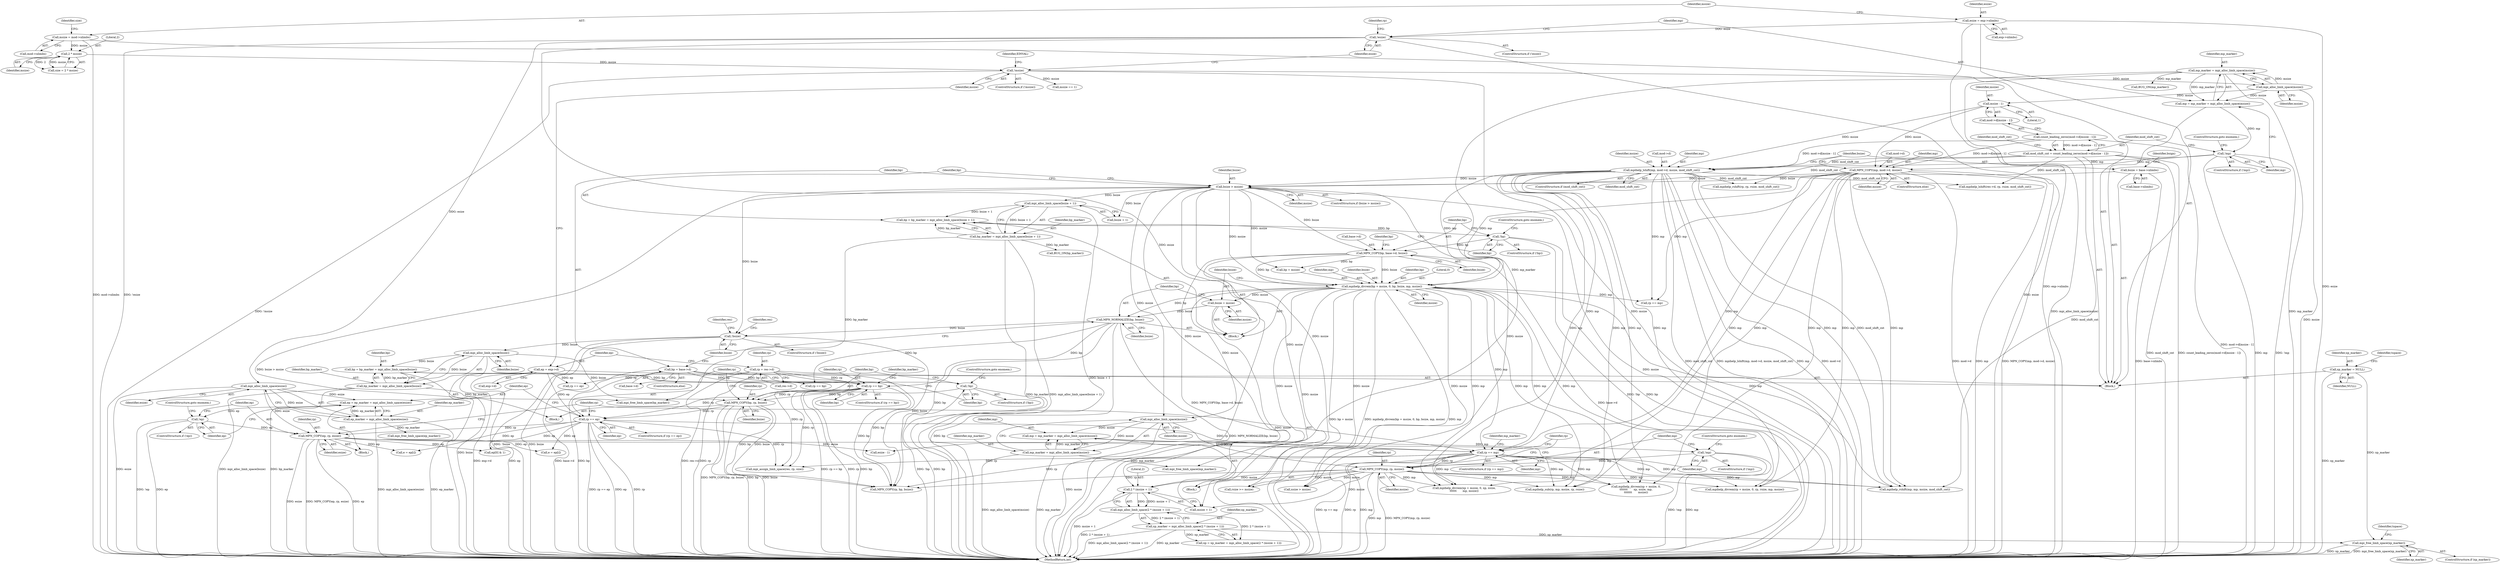 digraph "0_linux_f5527fffff3f002b0a6b376163613b82f69de073@API" {
"1000857" [label="(Call,mpi_free_limb_space(xp_marker))"];
"1000138" [label="(Call,xp_marker = NULL)"];
"1000479" [label="(Call,xp_marker = mpi_alloc_limb_space(2 * (msize + 1)))"];
"1000481" [label="(Call,mpi_alloc_limb_space(2 * (msize + 1)))"];
"1000482" [label="(Call,2 * (msize + 1))"];
"1000456" [label="(Call,MPN_COPY(mp, rp, msize))"];
"1000453" [label="(Call,!mp)"];
"1000446" [label="(Call,mp = mp_marker = mpi_alloc_limb_space(msize))"];
"1000448" [label="(Call,mp_marker = mpi_alloc_limb_space(msize))"];
"1000450" [label="(Call,mpi_alloc_limb_space(msize))"];
"1000294" [label="(Call,bsize > msize)"];
"1000283" [label="(Call,bsize = base->nlimbs)"];
"1000277" [label="(Call,MPN_COPY(mp, mod->d, msize))"];
"1000254" [label="(Call,!mp)"];
"1000247" [label="(Call,mp = mp_marker = mpi_alloc_limb_space(msize))"];
"1000249" [label="(Call,mp_marker = mpi_alloc_limb_space(msize))"];
"1000251" [label="(Call,mpi_alloc_limb_space(msize))"];
"1000209" [label="(Call,!msize)"];
"1000185" [label="(Call,2 * msize)"];
"1000178" [label="(Call,msize = mod->nlimbs)"];
"1000259" [label="(Call,count_leading_zeros(mod->d[msize - 1]))"];
"1000264" [label="(Call,msize - 1)"];
"1000269" [label="(Call,mpihelp_lshift(mp, mod->d, msize, mod_shift_cnt))"];
"1000257" [label="(Call,mod_shift_cnt = count_leading_zeros(mod->d[msize - 1]))"];
"1000316" [label="(Call,mpihelp_divrem(bp + msize, 0, bp, bsize, mp, msize))"];
"1000310" [label="(Call,MPN_COPY(bp, base->d, bsize))"];
"1000307" [label="(Call,!bp)"];
"1000298" [label="(Call,bp = bp_marker = mpi_alloc_limb_space(bsize + 1))"];
"1000300" [label="(Call,bp_marker = mpi_alloc_limb_space(bsize + 1))"];
"1000302" [label="(Call,mpi_alloc_limb_space(bsize + 1))"];
"1000440" [label="(Call,rp == mp)"];
"1000435" [label="(Call,MPN_COPY(ep, rp, esize))"];
"1000432" [label="(Call,!ep)"];
"1000425" [label="(Call,ep = ep_marker = mpi_alloc_limb_space(esize))"];
"1000427" [label="(Call,ep_marker = mpi_alloc_limb_space(esize))"];
"1000429" [label="(Call,mpi_alloc_limb_space(esize))"];
"1000215" [label="(Call,!esize)"];
"1000173" [label="(Call,esize = exp->nlimbs)"];
"1000421" [label="(Call,rp == ep)"];
"1000400" [label="(Call,rp == bp)"];
"1000198" [label="(Call,rp = res->d)"];
"1000332" [label="(Call,bp = base->d)"];
"1000328" [label="(Call,MPN_NORMALIZE(bp, bsize))"];
"1000325" [label="(Call,bsize = msize)"];
"1000416" [label="(Call,MPN_COPY(bp, rp, bsize))"];
"1000413" [label="(Call,!bp)"];
"1000406" [label="(Call,bp = bp_marker = mpi_alloc_limb_space(bsize))"];
"1000408" [label="(Call,bp_marker = mpi_alloc_limb_space(bsize))"];
"1000410" [label="(Call,mpi_alloc_limb_space(bsize))"];
"1000338" [label="(Call,!bsize)"];
"1000203" [label="(Call,ep = exp->d)"];
"1000510" [label="(Call,esize - 1)"];
"1000297" [label="(Block,)"];
"1000310" [label="(Call,MPN_COPY(bp, base->d, bsize))"];
"1000839" [label="(Call,mpi_assign_limb_space(res, rp, size))"];
"1000318" [label="(Identifier,bp)"];
"1000333" [label="(Identifier,bp)"];
"1000416" [label="(Call,MPN_COPY(bp, rp, bsize))"];
"1000427" [label="(Call,ep_marker = mpi_alloc_limb_space(esize))"];
"1000139" [label="(Identifier,xp_marker)"];
"1000321" [label="(Identifier,bp)"];
"1000440" [label="(Call,rp == mp)"];
"1000479" [label="(Call,xp_marker = mpi_alloc_limb_space(2 * (msize + 1)))"];
"1000324" [label="(Identifier,msize)"];
"1000434" [label="(ControlStructure,goto enomem;)"];
"1000325" [label="(Call,bsize = msize)"];
"1000328" [label="(Call,MPN_NORMALIZE(bp, bsize))"];
"1000420" [label="(ControlStructure,if (rp == ep))"];
"1000268" [label="(Identifier,mod_shift_cnt)"];
"1000337" [label="(ControlStructure,if (!bsize))"];
"1000449" [label="(Identifier,mp_marker)"];
"1000264" [label="(Call,msize - 1)"];
"1000209" [label="(Call,!msize)"];
"1000461" [label="(Identifier,rp)"];
"1000312" [label="(Call,base->d)"];
"1000453" [label="(Call,!mp)"];
"1000295" [label="(Identifier,bsize)"];
"1000343" [label="(Identifier,res)"];
"1000259" [label="(Call,count_leading_zeros(mod->d[msize - 1]))"];
"1000311" [label="(Identifier,bp)"];
"1000441" [label="(Identifier,rp)"];
"1000293" [label="(ControlStructure,if (bsize > msize))"];
"1000306" [label="(ControlStructure,if (!bp))"];
"1000681" [label="(Call,mpihelp_divrem(xp + msize, 0,\n\t\t\t\t\t\t\t       xp, xsize, mp,\n\t\t\t\t\t\t\t       msize))"];
"1000421" [label="(Call,rp == ep)"];
"1000414" [label="(Identifier,bp)"];
"1000253" [label="(ControlStructure,if (!mp))"];
"1000248" [label="(Identifier,mp)"];
"1000730" [label="(Call,mpihelp_lshift(res->d, rp, rsize, mod_shift_cnt))"];
"1000608" [label="(Call,mpihelp_divrem(xp + msize, 0, xp, xsize,\n\t\t\t\t\t\t       mp, msize))"];
"1000277" [label="(Call,MPN_COPY(mp, mod->d, msize))"];
"1000199" [label="(Identifier,rp)"];
"1000320" [label="(Literal,0)"];
"1000436" [label="(Identifier,ep)"];
"1000402" [label="(Identifier,bp)"];
"1000183" [label="(Call,size = 2 * msize)"];
"1000204" [label="(Identifier,ep)"];
"1000443" [label="(Block,)"];
"1000184" [label="(Identifier,size)"];
"1000428" [label="(Identifier,ep_marker)"];
"1000400" [label="(Call,rp == bp)"];
"1000323" [label="(Identifier,mp)"];
"1000717" [label="(Call,e = ep[i])"];
"1000338" [label="(Call,!bsize)"];
"1000178" [label="(Call,msize = mod->nlimbs)"];
"1000425" [label="(Call,ep = ep_marker = mpi_alloc_limb_space(esize))"];
"1000437" [label="(Identifier,rp)"];
"1000422" [label="(Identifier,rp)"];
"1000451" [label="(Identifier,msize)"];
"1000459" [label="(Identifier,msize)"];
"1000317" [label="(Call,bp + msize)"];
"1000410" [label="(Call,mpi_alloc_limb_space(bsize))"];
"1000203" [label="(Call,ep = exp->d)"];
"1000432" [label="(Call,!ep)"];
"1000405" [label="(Identifier,bp_marker)"];
"1000255" [label="(Identifier,mp)"];
"1000187" [label="(Identifier,msize)"];
"1000413" [label="(Call,!bp)"];
"1000332" [label="(Call,bp = base->d)"];
"1000477" [label="(Call,xp = xp_marker = mpi_alloc_limb_space(2 * (msize + 1)))"];
"1000294" [label="(Call,bsize > msize)"];
"1000604" [label="(Call,xsize > msize)"];
"1000481" [label="(Call,mpi_alloc_limb_space(2 * (msize + 1)))"];
"1000454" [label="(Identifier,mp)"];
"1000269" [label="(Call,mpihelp_lshift(mp, mod->d, msize, mod_shift_cnt))"];
"1000265" [label="(Identifier,msize)"];
"1000258" [label="(Identifier,mod_shift_cnt)"];
"1000302" [label="(Call,mpi_alloc_limb_space(bsize + 1))"];
"1000251" [label="(Call,mpi_alloc_limb_space(msize))"];
"1000339" [label="(Identifier,bsize)"];
"1000500" [label="(Call,ep[0] & 1)"];
"1000174" [label="(Identifier,esize)"];
"1000423" [label="(Identifier,ep)"];
"1000300" [label="(Call,bp_marker = mpi_alloc_limb_space(bsize + 1))"];
"1000215" [label="(Call,!esize)"];
"1000330" [label="(Identifier,bsize)"];
"1000455" [label="(ControlStructure,goto enomem;)"];
"1000447" [label="(Identifier,mp)"];
"1000180" [label="(Call,mod->nlimbs)"];
"1000483" [label="(Literal,2)"];
"1000208" [label="(ControlStructure,if (!msize))"];
"1000361" [label="(Call,rp == ep)"];
"1000185" [label="(Call,2 * msize)"];
"1000802" [label="(Call,mpihelp_rshift(mp, mp, msize, mod_shift_cnt))"];
"1000275" [label="(Identifier,mod_shift_cnt)"];
"1000252" [label="(Identifier,msize)"];
"1000426" [label="(Identifier,ep)"];
"1000368" [label="(Call,rp == bp)"];
"1000770" [label="(Call,mpihelp_divrem(rp + msize, 0, rp, rsize, mp, msize))"];
"1000857" [label="(Call,mpi_free_limb_space(xp_marker))"];
"1000267" [label="(ControlStructure,if (mod_shift_cnt))"];
"1000399" [label="(ControlStructure,if (rp == bp))"];
"1000460" [label="(Call,MPN_COPY(rp, bp, bsize))"];
"1000424" [label="(Block,)"];
"1000279" [label="(Call,mod->d)"];
"1000213" [label="(Identifier,EINVAL)"];
"1000433" [label="(Identifier,ep)"];
"1000418" [label="(Identifier,rp)"];
"1000860" [label="(Identifier,tspace)"];
"1000283" [label="(Call,bsize = base->nlimbs)"];
"1000315" [label="(Identifier,bsize)"];
"1000200" [label="(Call,res->d)"];
"1000431" [label="(ControlStructure,if (!ep))"];
"1000401" [label="(Identifier,rp)"];
"1000210" [label="(Identifier,msize)"];
"1000407" [label="(Identifier,bp)"];
"1000442" [label="(Identifier,mp)"];
"1000276" [label="(ControlStructure,else)"];
"1000355" [label="(Identifier,res)"];
"1000301" [label="(Identifier,bp_marker)"];
"1000456" [label="(Call,MPN_COPY(mp, rp, msize))"];
"1000303" [label="(Call,bsize + 1)"];
"1000334" [label="(Call,base->d)"];
"1000220" [label="(Identifier,rp)"];
"1000444" [label="(Call,BUG_ON(mp_marker))"];
"1000480" [label="(Identifier,xp_marker)"];
"1000457" [label="(Identifier,mp)"];
"1000299" [label="(Identifier,bp)"];
"1000403" [label="(Block,)"];
"1000766" [label="(Call,rsize >= msize)"];
"1000412" [label="(ControlStructure,if (!bp))"];
"1000298" [label="(Call,bp = bp_marker = mpi_alloc_limb_space(bsize + 1))"];
"1000408" [label="(Call,bp_marker = mpi_alloc_limb_space(bsize))"];
"1000448" [label="(Call,mp_marker = mpi_alloc_limb_space(msize))"];
"1000205" [label="(Call,exp->d)"];
"1000247" [label="(Call,mp = mp_marker = mpi_alloc_limb_space(msize))"];
"1000858" [label="(Identifier,xp_marker)"];
"1000316" [label="(Call,mpihelp_divrem(bp + msize, 0, bp, bsize, mp, msize))"];
"1000140" [label="(Identifier,NULL)"];
"1000417" [label="(Identifier,bp)"];
"1000430" [label="(Identifier,esize)"];
"1000124" [label="(Block,)"];
"1000450" [label="(Call,mpi_alloc_limb_space(msize))"];
"1000296" [label="(Identifier,msize)"];
"1000179" [label="(Identifier,msize)"];
"1000271" [label="(Call,mod->d)"];
"1000513" [label="(Call,e = ep[i])"];
"1000216" [label="(Identifier,esize)"];
"1000807" [label="(Call,mpihelp_sub(rp, mp, msize, rp, rsize))"];
"1000458" [label="(Identifier,rp)"];
"1000446" [label="(Call,mp = mp_marker = mpi_alloc_limb_space(msize))"];
"1000309" [label="(ControlStructure,goto enomem;)"];
"1000278" [label="(Identifier,mp)"];
"1000331" [label="(ControlStructure,else)"];
"1000429" [label="(Call,mpi_alloc_limb_space(esize))"];
"1000175" [label="(Call,exp->nlimbs)"];
"1000438" [label="(Identifier,esize)"];
"1000250" [label="(Identifier,mp_marker)"];
"1000784" [label="(Call,mpihelp_rshift(rp, rp, rsize, mod_shift_cnt))"];
"1000855" [label="(ControlStructure,if (xp_marker))"];
"1000365" [label="(Call,rp == mp)"];
"1000260" [label="(Call,mod->d[msize - 1])"];
"1000411" [label="(Identifier,bsize)"];
"1000482" [label="(Call,2 * (msize + 1))"];
"1000435" [label="(Call,MPN_COPY(ep, rp, esize))"];
"1000329" [label="(Identifier,bp)"];
"1000186" [label="(Literal,2)"];
"1000138" [label="(Call,xp_marker = NULL)"];
"1000256" [label="(ControlStructure,goto enomem;)"];
"1000406" [label="(Call,bp = bp_marker = mpi_alloc_limb_space(bsize))"];
"1000853" [label="(Call,mpi_free_limb_space(ep_marker))"];
"1000270" [label="(Identifier,mp)"];
"1000322" [label="(Identifier,bsize)"];
"1000173" [label="(Call,esize = exp->nlimbs)"];
"1000484" [label="(Call,msize + 1)"];
"1000198" [label="(Call,rp = res->d)"];
"1000445" [label="(Identifier,mp_marker)"];
"1000439" [label="(ControlStructure,if (rp == mp))"];
"1000404" [label="(Call,BUG_ON(bp_marker))"];
"1000257" [label="(Call,mod_shift_cnt = count_leading_zeros(mod->d[msize - 1]))"];
"1000452" [label="(ControlStructure,if (!mp))"];
"1000326" [label="(Identifier,bsize)"];
"1000307" [label="(Call,!bp)"];
"1000284" [label="(Identifier,bsize)"];
"1000409" [label="(Identifier,bp_marker)"];
"1000849" [label="(Call,mpi_free_limb_space(bp_marker))"];
"1000214" [label="(ControlStructure,if (!esize))"];
"1000266" [label="(Literal,1)"];
"1000865" [label="(MethodReturn,int)"];
"1000249" [label="(Call,mp_marker = mpi_alloc_limb_space(msize))"];
"1000143" [label="(Identifier,tspace)"];
"1000285" [label="(Call,base->nlimbs)"];
"1000229" [label="(Call,msize == 1)"];
"1000327" [label="(Identifier,msize)"];
"1000308" [label="(Identifier,bp)"];
"1000415" [label="(ControlStructure,goto enomem;)"];
"1000845" [label="(Call,mpi_free_limb_space(mp_marker))"];
"1000289" [label="(Identifier,bsign)"];
"1000419" [label="(Identifier,bsize)"];
"1000254" [label="(Call,!mp)"];
"1000274" [label="(Identifier,msize)"];
"1000282" [label="(Identifier,msize)"];
"1000857" -> "1000855"  [label="AST: "];
"1000857" -> "1000858"  [label="CFG: "];
"1000858" -> "1000857"  [label="AST: "];
"1000860" -> "1000857"  [label="CFG: "];
"1000857" -> "1000865"  [label="DDG: xp_marker"];
"1000857" -> "1000865"  [label="DDG: mpi_free_limb_space(xp_marker)"];
"1000138" -> "1000857"  [label="DDG: xp_marker"];
"1000479" -> "1000857"  [label="DDG: xp_marker"];
"1000138" -> "1000124"  [label="AST: "];
"1000138" -> "1000140"  [label="CFG: "];
"1000139" -> "1000138"  [label="AST: "];
"1000140" -> "1000138"  [label="AST: "];
"1000143" -> "1000138"  [label="CFG: "];
"1000138" -> "1000865"  [label="DDG: xp_marker"];
"1000479" -> "1000477"  [label="AST: "];
"1000479" -> "1000481"  [label="CFG: "];
"1000480" -> "1000479"  [label="AST: "];
"1000481" -> "1000479"  [label="AST: "];
"1000477" -> "1000479"  [label="CFG: "];
"1000479" -> "1000865"  [label="DDG: xp_marker"];
"1000479" -> "1000865"  [label="DDG: mpi_alloc_limb_space(2 * (msize + 1))"];
"1000479" -> "1000477"  [label="DDG: xp_marker"];
"1000481" -> "1000479"  [label="DDG: 2 * (msize + 1)"];
"1000481" -> "1000482"  [label="CFG: "];
"1000482" -> "1000481"  [label="AST: "];
"1000481" -> "1000865"  [label="DDG: 2 * (msize + 1)"];
"1000481" -> "1000477"  [label="DDG: 2 * (msize + 1)"];
"1000482" -> "1000481"  [label="DDG: 2"];
"1000482" -> "1000481"  [label="DDG: msize + 1"];
"1000482" -> "1000484"  [label="CFG: "];
"1000483" -> "1000482"  [label="AST: "];
"1000484" -> "1000482"  [label="AST: "];
"1000482" -> "1000865"  [label="DDG: msize + 1"];
"1000456" -> "1000482"  [label="DDG: msize"];
"1000294" -> "1000482"  [label="DDG: msize"];
"1000316" -> "1000482"  [label="DDG: msize"];
"1000456" -> "1000443"  [label="AST: "];
"1000456" -> "1000459"  [label="CFG: "];
"1000457" -> "1000456"  [label="AST: "];
"1000458" -> "1000456"  [label="AST: "];
"1000459" -> "1000456"  [label="AST: "];
"1000461" -> "1000456"  [label="CFG: "];
"1000456" -> "1000865"  [label="DDG: mp"];
"1000456" -> "1000865"  [label="DDG: MPN_COPY(mp, rp, msize)"];
"1000453" -> "1000456"  [label="DDG: mp"];
"1000440" -> "1000456"  [label="DDG: rp"];
"1000450" -> "1000456"  [label="DDG: msize"];
"1000456" -> "1000460"  [label="DDG: rp"];
"1000456" -> "1000484"  [label="DDG: msize"];
"1000456" -> "1000604"  [label="DDG: msize"];
"1000456" -> "1000608"  [label="DDG: mp"];
"1000456" -> "1000681"  [label="DDG: mp"];
"1000456" -> "1000766"  [label="DDG: msize"];
"1000456" -> "1000770"  [label="DDG: mp"];
"1000456" -> "1000802"  [label="DDG: mp"];
"1000456" -> "1000807"  [label="DDG: mp"];
"1000453" -> "1000452"  [label="AST: "];
"1000453" -> "1000454"  [label="CFG: "];
"1000454" -> "1000453"  [label="AST: "];
"1000455" -> "1000453"  [label="CFG: "];
"1000457" -> "1000453"  [label="CFG: "];
"1000453" -> "1000865"  [label="DDG: !mp"];
"1000453" -> "1000865"  [label="DDG: mp"];
"1000446" -> "1000453"  [label="DDG: mp"];
"1000446" -> "1000443"  [label="AST: "];
"1000446" -> "1000448"  [label="CFG: "];
"1000447" -> "1000446"  [label="AST: "];
"1000448" -> "1000446"  [label="AST: "];
"1000454" -> "1000446"  [label="CFG: "];
"1000448" -> "1000446"  [label="DDG: mp_marker"];
"1000450" -> "1000446"  [label="DDG: msize"];
"1000448" -> "1000450"  [label="CFG: "];
"1000449" -> "1000448"  [label="AST: "];
"1000450" -> "1000448"  [label="AST: "];
"1000448" -> "1000865"  [label="DDG: mpi_alloc_limb_space(msize)"];
"1000448" -> "1000865"  [label="DDG: mp_marker"];
"1000450" -> "1000448"  [label="DDG: msize"];
"1000448" -> "1000845"  [label="DDG: mp_marker"];
"1000450" -> "1000451"  [label="CFG: "];
"1000451" -> "1000450"  [label="AST: "];
"1000450" -> "1000865"  [label="DDG: msize"];
"1000294" -> "1000450"  [label="DDG: msize"];
"1000316" -> "1000450"  [label="DDG: msize"];
"1000294" -> "1000293"  [label="AST: "];
"1000294" -> "1000296"  [label="CFG: "];
"1000295" -> "1000294"  [label="AST: "];
"1000296" -> "1000294"  [label="AST: "];
"1000299" -> "1000294"  [label="CFG: "];
"1000333" -> "1000294"  [label="CFG: "];
"1000294" -> "1000865"  [label="DDG: bsize > msize"];
"1000294" -> "1000865"  [label="DDG: msize"];
"1000283" -> "1000294"  [label="DDG: bsize"];
"1000277" -> "1000294"  [label="DDG: msize"];
"1000269" -> "1000294"  [label="DDG: msize"];
"1000294" -> "1000302"  [label="DDG: bsize"];
"1000294" -> "1000303"  [label="DDG: bsize"];
"1000294" -> "1000310"  [label="DDG: bsize"];
"1000294" -> "1000316"  [label="DDG: msize"];
"1000294" -> "1000317"  [label="DDG: msize"];
"1000294" -> "1000338"  [label="DDG: bsize"];
"1000294" -> "1000484"  [label="DDG: msize"];
"1000294" -> "1000604"  [label="DDG: msize"];
"1000294" -> "1000766"  [label="DDG: msize"];
"1000283" -> "1000124"  [label="AST: "];
"1000283" -> "1000285"  [label="CFG: "];
"1000284" -> "1000283"  [label="AST: "];
"1000285" -> "1000283"  [label="AST: "];
"1000289" -> "1000283"  [label="CFG: "];
"1000283" -> "1000865"  [label="DDG: base->nlimbs"];
"1000277" -> "1000276"  [label="AST: "];
"1000277" -> "1000282"  [label="CFG: "];
"1000278" -> "1000277"  [label="AST: "];
"1000279" -> "1000277"  [label="AST: "];
"1000282" -> "1000277"  [label="AST: "];
"1000284" -> "1000277"  [label="CFG: "];
"1000277" -> "1000865"  [label="DDG: mp"];
"1000277" -> "1000865"  [label="DDG: MPN_COPY(mp, mod->d, msize)"];
"1000277" -> "1000865"  [label="DDG: mod->d"];
"1000254" -> "1000277"  [label="DDG: mp"];
"1000259" -> "1000277"  [label="DDG: mod->d[msize - 1]"];
"1000264" -> "1000277"  [label="DDG: msize"];
"1000277" -> "1000316"  [label="DDG: mp"];
"1000277" -> "1000365"  [label="DDG: mp"];
"1000277" -> "1000440"  [label="DDG: mp"];
"1000277" -> "1000608"  [label="DDG: mp"];
"1000277" -> "1000681"  [label="DDG: mp"];
"1000277" -> "1000770"  [label="DDG: mp"];
"1000277" -> "1000802"  [label="DDG: mp"];
"1000277" -> "1000807"  [label="DDG: mp"];
"1000254" -> "1000253"  [label="AST: "];
"1000254" -> "1000255"  [label="CFG: "];
"1000255" -> "1000254"  [label="AST: "];
"1000256" -> "1000254"  [label="CFG: "];
"1000258" -> "1000254"  [label="CFG: "];
"1000254" -> "1000865"  [label="DDG: mp"];
"1000254" -> "1000865"  [label="DDG: !mp"];
"1000247" -> "1000254"  [label="DDG: mp"];
"1000254" -> "1000269"  [label="DDG: mp"];
"1000247" -> "1000124"  [label="AST: "];
"1000247" -> "1000249"  [label="CFG: "];
"1000248" -> "1000247"  [label="AST: "];
"1000249" -> "1000247"  [label="AST: "];
"1000255" -> "1000247"  [label="CFG: "];
"1000249" -> "1000247"  [label="DDG: mp_marker"];
"1000251" -> "1000247"  [label="DDG: msize"];
"1000249" -> "1000251"  [label="CFG: "];
"1000250" -> "1000249"  [label="AST: "];
"1000251" -> "1000249"  [label="AST: "];
"1000249" -> "1000865"  [label="DDG: mpi_alloc_limb_space(msize)"];
"1000249" -> "1000865"  [label="DDG: mp_marker"];
"1000251" -> "1000249"  [label="DDG: msize"];
"1000249" -> "1000444"  [label="DDG: mp_marker"];
"1000249" -> "1000845"  [label="DDG: mp_marker"];
"1000251" -> "1000252"  [label="CFG: "];
"1000252" -> "1000251"  [label="AST: "];
"1000251" -> "1000865"  [label="DDG: msize"];
"1000209" -> "1000251"  [label="DDG: msize"];
"1000251" -> "1000264"  [label="DDG: msize"];
"1000209" -> "1000208"  [label="AST: "];
"1000209" -> "1000210"  [label="CFG: "];
"1000210" -> "1000209"  [label="AST: "];
"1000213" -> "1000209"  [label="CFG: "];
"1000216" -> "1000209"  [label="CFG: "];
"1000209" -> "1000865"  [label="DDG: !msize"];
"1000209" -> "1000865"  [label="DDG: msize"];
"1000185" -> "1000209"  [label="DDG: msize"];
"1000209" -> "1000229"  [label="DDG: msize"];
"1000185" -> "1000183"  [label="AST: "];
"1000185" -> "1000187"  [label="CFG: "];
"1000186" -> "1000185"  [label="AST: "];
"1000187" -> "1000185"  [label="AST: "];
"1000183" -> "1000185"  [label="CFG: "];
"1000185" -> "1000183"  [label="DDG: 2"];
"1000185" -> "1000183"  [label="DDG: msize"];
"1000178" -> "1000185"  [label="DDG: msize"];
"1000178" -> "1000124"  [label="AST: "];
"1000178" -> "1000180"  [label="CFG: "];
"1000179" -> "1000178"  [label="AST: "];
"1000180" -> "1000178"  [label="AST: "];
"1000184" -> "1000178"  [label="CFG: "];
"1000178" -> "1000865"  [label="DDG: mod->nlimbs"];
"1000259" -> "1000257"  [label="AST: "];
"1000259" -> "1000260"  [label="CFG: "];
"1000260" -> "1000259"  [label="AST: "];
"1000257" -> "1000259"  [label="CFG: "];
"1000259" -> "1000865"  [label="DDG: mod->d[msize - 1]"];
"1000259" -> "1000257"  [label="DDG: mod->d[msize - 1]"];
"1000259" -> "1000269"  [label="DDG: mod->d[msize - 1]"];
"1000264" -> "1000260"  [label="AST: "];
"1000264" -> "1000266"  [label="CFG: "];
"1000265" -> "1000264"  [label="AST: "];
"1000266" -> "1000264"  [label="AST: "];
"1000260" -> "1000264"  [label="CFG: "];
"1000264" -> "1000269"  [label="DDG: msize"];
"1000269" -> "1000267"  [label="AST: "];
"1000269" -> "1000275"  [label="CFG: "];
"1000270" -> "1000269"  [label="AST: "];
"1000271" -> "1000269"  [label="AST: "];
"1000274" -> "1000269"  [label="AST: "];
"1000275" -> "1000269"  [label="AST: "];
"1000284" -> "1000269"  [label="CFG: "];
"1000269" -> "1000865"  [label="DDG: mod_shift_cnt"];
"1000269" -> "1000865"  [label="DDG: mpihelp_lshift(mp, mod->d, msize, mod_shift_cnt)"];
"1000269" -> "1000865"  [label="DDG: mp"];
"1000269" -> "1000865"  [label="DDG: mod->d"];
"1000257" -> "1000269"  [label="DDG: mod_shift_cnt"];
"1000269" -> "1000316"  [label="DDG: mp"];
"1000269" -> "1000365"  [label="DDG: mp"];
"1000269" -> "1000440"  [label="DDG: mp"];
"1000269" -> "1000608"  [label="DDG: mp"];
"1000269" -> "1000681"  [label="DDG: mp"];
"1000269" -> "1000730"  [label="DDG: mod_shift_cnt"];
"1000269" -> "1000770"  [label="DDG: mp"];
"1000269" -> "1000784"  [label="DDG: mod_shift_cnt"];
"1000269" -> "1000802"  [label="DDG: mp"];
"1000269" -> "1000802"  [label="DDG: mod_shift_cnt"];
"1000269" -> "1000807"  [label="DDG: mp"];
"1000257" -> "1000124"  [label="AST: "];
"1000258" -> "1000257"  [label="AST: "];
"1000268" -> "1000257"  [label="CFG: "];
"1000257" -> "1000865"  [label="DDG: count_leading_zeros(mod->d[msize - 1])"];
"1000257" -> "1000865"  [label="DDG: mod_shift_cnt"];
"1000257" -> "1000730"  [label="DDG: mod_shift_cnt"];
"1000257" -> "1000784"  [label="DDG: mod_shift_cnt"];
"1000257" -> "1000802"  [label="DDG: mod_shift_cnt"];
"1000316" -> "1000297"  [label="AST: "];
"1000316" -> "1000324"  [label="CFG: "];
"1000317" -> "1000316"  [label="AST: "];
"1000320" -> "1000316"  [label="AST: "];
"1000321" -> "1000316"  [label="AST: "];
"1000322" -> "1000316"  [label="AST: "];
"1000323" -> "1000316"  [label="AST: "];
"1000324" -> "1000316"  [label="AST: "];
"1000326" -> "1000316"  [label="CFG: "];
"1000316" -> "1000865"  [label="DDG: mpihelp_divrem(bp + msize, 0, bp, bsize, mp, msize)"];
"1000316" -> "1000865"  [label="DDG: mp"];
"1000316" -> "1000865"  [label="DDG: bp + msize"];
"1000310" -> "1000316"  [label="DDG: bp"];
"1000310" -> "1000316"  [label="DDG: bsize"];
"1000316" -> "1000325"  [label="DDG: msize"];
"1000316" -> "1000328"  [label="DDG: bp"];
"1000316" -> "1000365"  [label="DDG: mp"];
"1000316" -> "1000440"  [label="DDG: mp"];
"1000316" -> "1000484"  [label="DDG: msize"];
"1000316" -> "1000604"  [label="DDG: msize"];
"1000316" -> "1000608"  [label="DDG: mp"];
"1000316" -> "1000681"  [label="DDG: mp"];
"1000316" -> "1000766"  [label="DDG: msize"];
"1000316" -> "1000770"  [label="DDG: mp"];
"1000316" -> "1000802"  [label="DDG: mp"];
"1000316" -> "1000807"  [label="DDG: mp"];
"1000310" -> "1000297"  [label="AST: "];
"1000310" -> "1000315"  [label="CFG: "];
"1000311" -> "1000310"  [label="AST: "];
"1000312" -> "1000310"  [label="AST: "];
"1000315" -> "1000310"  [label="AST: "];
"1000318" -> "1000310"  [label="CFG: "];
"1000310" -> "1000865"  [label="DDG: MPN_COPY(bp, base->d, bsize)"];
"1000310" -> "1000865"  [label="DDG: base->d"];
"1000307" -> "1000310"  [label="DDG: bp"];
"1000310" -> "1000317"  [label="DDG: bp"];
"1000307" -> "1000306"  [label="AST: "];
"1000307" -> "1000308"  [label="CFG: "];
"1000308" -> "1000307"  [label="AST: "];
"1000309" -> "1000307"  [label="CFG: "];
"1000311" -> "1000307"  [label="CFG: "];
"1000307" -> "1000865"  [label="DDG: !bp"];
"1000307" -> "1000865"  [label="DDG: bp"];
"1000298" -> "1000307"  [label="DDG: bp"];
"1000298" -> "1000297"  [label="AST: "];
"1000298" -> "1000300"  [label="CFG: "];
"1000299" -> "1000298"  [label="AST: "];
"1000300" -> "1000298"  [label="AST: "];
"1000308" -> "1000298"  [label="CFG: "];
"1000300" -> "1000298"  [label="DDG: bp_marker"];
"1000302" -> "1000298"  [label="DDG: bsize + 1"];
"1000300" -> "1000302"  [label="CFG: "];
"1000301" -> "1000300"  [label="AST: "];
"1000302" -> "1000300"  [label="AST: "];
"1000300" -> "1000865"  [label="DDG: bp_marker"];
"1000300" -> "1000865"  [label="DDG: mpi_alloc_limb_space(bsize + 1)"];
"1000302" -> "1000300"  [label="DDG: bsize + 1"];
"1000300" -> "1000404"  [label="DDG: bp_marker"];
"1000300" -> "1000849"  [label="DDG: bp_marker"];
"1000302" -> "1000303"  [label="CFG: "];
"1000303" -> "1000302"  [label="AST: "];
"1000302" -> "1000865"  [label="DDG: bsize + 1"];
"1000440" -> "1000439"  [label="AST: "];
"1000440" -> "1000442"  [label="CFG: "];
"1000441" -> "1000440"  [label="AST: "];
"1000442" -> "1000440"  [label="AST: "];
"1000445" -> "1000440"  [label="CFG: "];
"1000461" -> "1000440"  [label="CFG: "];
"1000440" -> "1000865"  [label="DDG: mp"];
"1000440" -> "1000865"  [label="DDG: rp == mp"];
"1000440" -> "1000865"  [label="DDG: rp"];
"1000435" -> "1000440"  [label="DDG: rp"];
"1000421" -> "1000440"  [label="DDG: rp"];
"1000440" -> "1000460"  [label="DDG: rp"];
"1000440" -> "1000608"  [label="DDG: mp"];
"1000440" -> "1000681"  [label="DDG: mp"];
"1000440" -> "1000770"  [label="DDG: mp"];
"1000440" -> "1000802"  [label="DDG: mp"];
"1000440" -> "1000807"  [label="DDG: mp"];
"1000440" -> "1000839"  [label="DDG: rp"];
"1000435" -> "1000424"  [label="AST: "];
"1000435" -> "1000438"  [label="CFG: "];
"1000436" -> "1000435"  [label="AST: "];
"1000437" -> "1000435"  [label="AST: "];
"1000438" -> "1000435"  [label="AST: "];
"1000441" -> "1000435"  [label="CFG: "];
"1000435" -> "1000865"  [label="DDG: ep"];
"1000435" -> "1000865"  [label="DDG: esize"];
"1000435" -> "1000865"  [label="DDG: MPN_COPY(ep, rp, esize)"];
"1000432" -> "1000435"  [label="DDG: ep"];
"1000421" -> "1000435"  [label="DDG: rp"];
"1000429" -> "1000435"  [label="DDG: esize"];
"1000435" -> "1000500"  [label="DDG: ep"];
"1000435" -> "1000510"  [label="DDG: esize"];
"1000435" -> "1000513"  [label="DDG: ep"];
"1000435" -> "1000717"  [label="DDG: ep"];
"1000432" -> "1000431"  [label="AST: "];
"1000432" -> "1000433"  [label="CFG: "];
"1000433" -> "1000432"  [label="AST: "];
"1000434" -> "1000432"  [label="CFG: "];
"1000436" -> "1000432"  [label="CFG: "];
"1000432" -> "1000865"  [label="DDG: !ep"];
"1000432" -> "1000865"  [label="DDG: ep"];
"1000425" -> "1000432"  [label="DDG: ep"];
"1000425" -> "1000424"  [label="AST: "];
"1000425" -> "1000427"  [label="CFG: "];
"1000426" -> "1000425"  [label="AST: "];
"1000427" -> "1000425"  [label="AST: "];
"1000433" -> "1000425"  [label="CFG: "];
"1000427" -> "1000425"  [label="DDG: ep_marker"];
"1000429" -> "1000425"  [label="DDG: esize"];
"1000427" -> "1000429"  [label="CFG: "];
"1000428" -> "1000427"  [label="AST: "];
"1000429" -> "1000427"  [label="AST: "];
"1000427" -> "1000865"  [label="DDG: ep_marker"];
"1000427" -> "1000865"  [label="DDG: mpi_alloc_limb_space(esize)"];
"1000429" -> "1000427"  [label="DDG: esize"];
"1000427" -> "1000853"  [label="DDG: ep_marker"];
"1000429" -> "1000430"  [label="CFG: "];
"1000430" -> "1000429"  [label="AST: "];
"1000429" -> "1000865"  [label="DDG: esize"];
"1000215" -> "1000429"  [label="DDG: esize"];
"1000215" -> "1000214"  [label="AST: "];
"1000215" -> "1000216"  [label="CFG: "];
"1000216" -> "1000215"  [label="AST: "];
"1000220" -> "1000215"  [label="CFG: "];
"1000248" -> "1000215"  [label="CFG: "];
"1000215" -> "1000865"  [label="DDG: esize"];
"1000215" -> "1000865"  [label="DDG: !esize"];
"1000173" -> "1000215"  [label="DDG: esize"];
"1000215" -> "1000510"  [label="DDG: esize"];
"1000173" -> "1000124"  [label="AST: "];
"1000173" -> "1000175"  [label="CFG: "];
"1000174" -> "1000173"  [label="AST: "];
"1000175" -> "1000173"  [label="AST: "];
"1000179" -> "1000173"  [label="CFG: "];
"1000173" -> "1000865"  [label="DDG: exp->nlimbs"];
"1000173" -> "1000865"  [label="DDG: esize"];
"1000421" -> "1000420"  [label="AST: "];
"1000421" -> "1000423"  [label="CFG: "];
"1000422" -> "1000421"  [label="AST: "];
"1000423" -> "1000421"  [label="AST: "];
"1000426" -> "1000421"  [label="CFG: "];
"1000441" -> "1000421"  [label="CFG: "];
"1000421" -> "1000865"  [label="DDG: ep"];
"1000421" -> "1000865"  [label="DDG: rp"];
"1000421" -> "1000865"  [label="DDG: rp == ep"];
"1000400" -> "1000421"  [label="DDG: rp"];
"1000416" -> "1000421"  [label="DDG: rp"];
"1000203" -> "1000421"  [label="DDG: ep"];
"1000421" -> "1000500"  [label="DDG: ep"];
"1000421" -> "1000513"  [label="DDG: ep"];
"1000421" -> "1000717"  [label="DDG: ep"];
"1000421" -> "1000839"  [label="DDG: rp"];
"1000400" -> "1000399"  [label="AST: "];
"1000400" -> "1000402"  [label="CFG: "];
"1000401" -> "1000400"  [label="AST: "];
"1000402" -> "1000400"  [label="AST: "];
"1000405" -> "1000400"  [label="CFG: "];
"1000422" -> "1000400"  [label="CFG: "];
"1000400" -> "1000865"  [label="DDG: rp"];
"1000400" -> "1000865"  [label="DDG: bp"];
"1000400" -> "1000865"  [label="DDG: rp == bp"];
"1000198" -> "1000400"  [label="DDG: rp"];
"1000332" -> "1000400"  [label="DDG: bp"];
"1000328" -> "1000400"  [label="DDG: bp"];
"1000400" -> "1000416"  [label="DDG: rp"];
"1000400" -> "1000460"  [label="DDG: bp"];
"1000400" -> "1000839"  [label="DDG: rp"];
"1000198" -> "1000124"  [label="AST: "];
"1000198" -> "1000200"  [label="CFG: "];
"1000199" -> "1000198"  [label="AST: "];
"1000200" -> "1000198"  [label="AST: "];
"1000204" -> "1000198"  [label="CFG: "];
"1000198" -> "1000865"  [label="DDG: res->d"];
"1000198" -> "1000865"  [label="DDG: rp"];
"1000198" -> "1000361"  [label="DDG: rp"];
"1000198" -> "1000839"  [label="DDG: rp"];
"1000332" -> "1000331"  [label="AST: "];
"1000332" -> "1000334"  [label="CFG: "];
"1000333" -> "1000332"  [label="AST: "];
"1000334" -> "1000332"  [label="AST: "];
"1000339" -> "1000332"  [label="CFG: "];
"1000332" -> "1000865"  [label="DDG: base->d"];
"1000332" -> "1000865"  [label="DDG: bp"];
"1000332" -> "1000368"  [label="DDG: bp"];
"1000332" -> "1000460"  [label="DDG: bp"];
"1000328" -> "1000297"  [label="AST: "];
"1000328" -> "1000330"  [label="CFG: "];
"1000329" -> "1000328"  [label="AST: "];
"1000330" -> "1000328"  [label="AST: "];
"1000339" -> "1000328"  [label="CFG: "];
"1000328" -> "1000865"  [label="DDG: MPN_NORMALIZE(bp, bsize)"];
"1000328" -> "1000865"  [label="DDG: bp"];
"1000325" -> "1000328"  [label="DDG: bsize"];
"1000328" -> "1000338"  [label="DDG: bsize"];
"1000328" -> "1000368"  [label="DDG: bp"];
"1000328" -> "1000460"  [label="DDG: bp"];
"1000325" -> "1000297"  [label="AST: "];
"1000325" -> "1000327"  [label="CFG: "];
"1000326" -> "1000325"  [label="AST: "];
"1000327" -> "1000325"  [label="AST: "];
"1000329" -> "1000325"  [label="CFG: "];
"1000325" -> "1000865"  [label="DDG: msize"];
"1000416" -> "1000403"  [label="AST: "];
"1000416" -> "1000419"  [label="CFG: "];
"1000417" -> "1000416"  [label="AST: "];
"1000418" -> "1000416"  [label="AST: "];
"1000419" -> "1000416"  [label="AST: "];
"1000422" -> "1000416"  [label="CFG: "];
"1000416" -> "1000865"  [label="DDG: MPN_COPY(bp, rp, bsize)"];
"1000416" -> "1000865"  [label="DDG: bp"];
"1000416" -> "1000865"  [label="DDG: bsize"];
"1000413" -> "1000416"  [label="DDG: bp"];
"1000410" -> "1000416"  [label="DDG: bsize"];
"1000416" -> "1000460"  [label="DDG: bp"];
"1000416" -> "1000460"  [label="DDG: bsize"];
"1000413" -> "1000412"  [label="AST: "];
"1000413" -> "1000414"  [label="CFG: "];
"1000414" -> "1000413"  [label="AST: "];
"1000415" -> "1000413"  [label="CFG: "];
"1000417" -> "1000413"  [label="CFG: "];
"1000413" -> "1000865"  [label="DDG: bp"];
"1000413" -> "1000865"  [label="DDG: !bp"];
"1000406" -> "1000413"  [label="DDG: bp"];
"1000406" -> "1000403"  [label="AST: "];
"1000406" -> "1000408"  [label="CFG: "];
"1000407" -> "1000406"  [label="AST: "];
"1000408" -> "1000406"  [label="AST: "];
"1000414" -> "1000406"  [label="CFG: "];
"1000408" -> "1000406"  [label="DDG: bp_marker"];
"1000410" -> "1000406"  [label="DDG: bsize"];
"1000408" -> "1000410"  [label="CFG: "];
"1000409" -> "1000408"  [label="AST: "];
"1000410" -> "1000408"  [label="AST: "];
"1000408" -> "1000865"  [label="DDG: bp_marker"];
"1000408" -> "1000865"  [label="DDG: mpi_alloc_limb_space(bsize)"];
"1000410" -> "1000408"  [label="DDG: bsize"];
"1000408" -> "1000849"  [label="DDG: bp_marker"];
"1000410" -> "1000411"  [label="CFG: "];
"1000411" -> "1000410"  [label="AST: "];
"1000410" -> "1000865"  [label="DDG: bsize"];
"1000338" -> "1000410"  [label="DDG: bsize"];
"1000338" -> "1000337"  [label="AST: "];
"1000338" -> "1000339"  [label="CFG: "];
"1000339" -> "1000338"  [label="AST: "];
"1000343" -> "1000338"  [label="CFG: "];
"1000355" -> "1000338"  [label="CFG: "];
"1000338" -> "1000865"  [label="DDG: bsize"];
"1000338" -> "1000865"  [label="DDG: !bsize"];
"1000338" -> "1000460"  [label="DDG: bsize"];
"1000203" -> "1000124"  [label="AST: "];
"1000203" -> "1000205"  [label="CFG: "];
"1000204" -> "1000203"  [label="AST: "];
"1000205" -> "1000203"  [label="AST: "];
"1000210" -> "1000203"  [label="CFG: "];
"1000203" -> "1000865"  [label="DDG: exp->d"];
"1000203" -> "1000865"  [label="DDG: ep"];
"1000203" -> "1000361"  [label="DDG: ep"];
}
